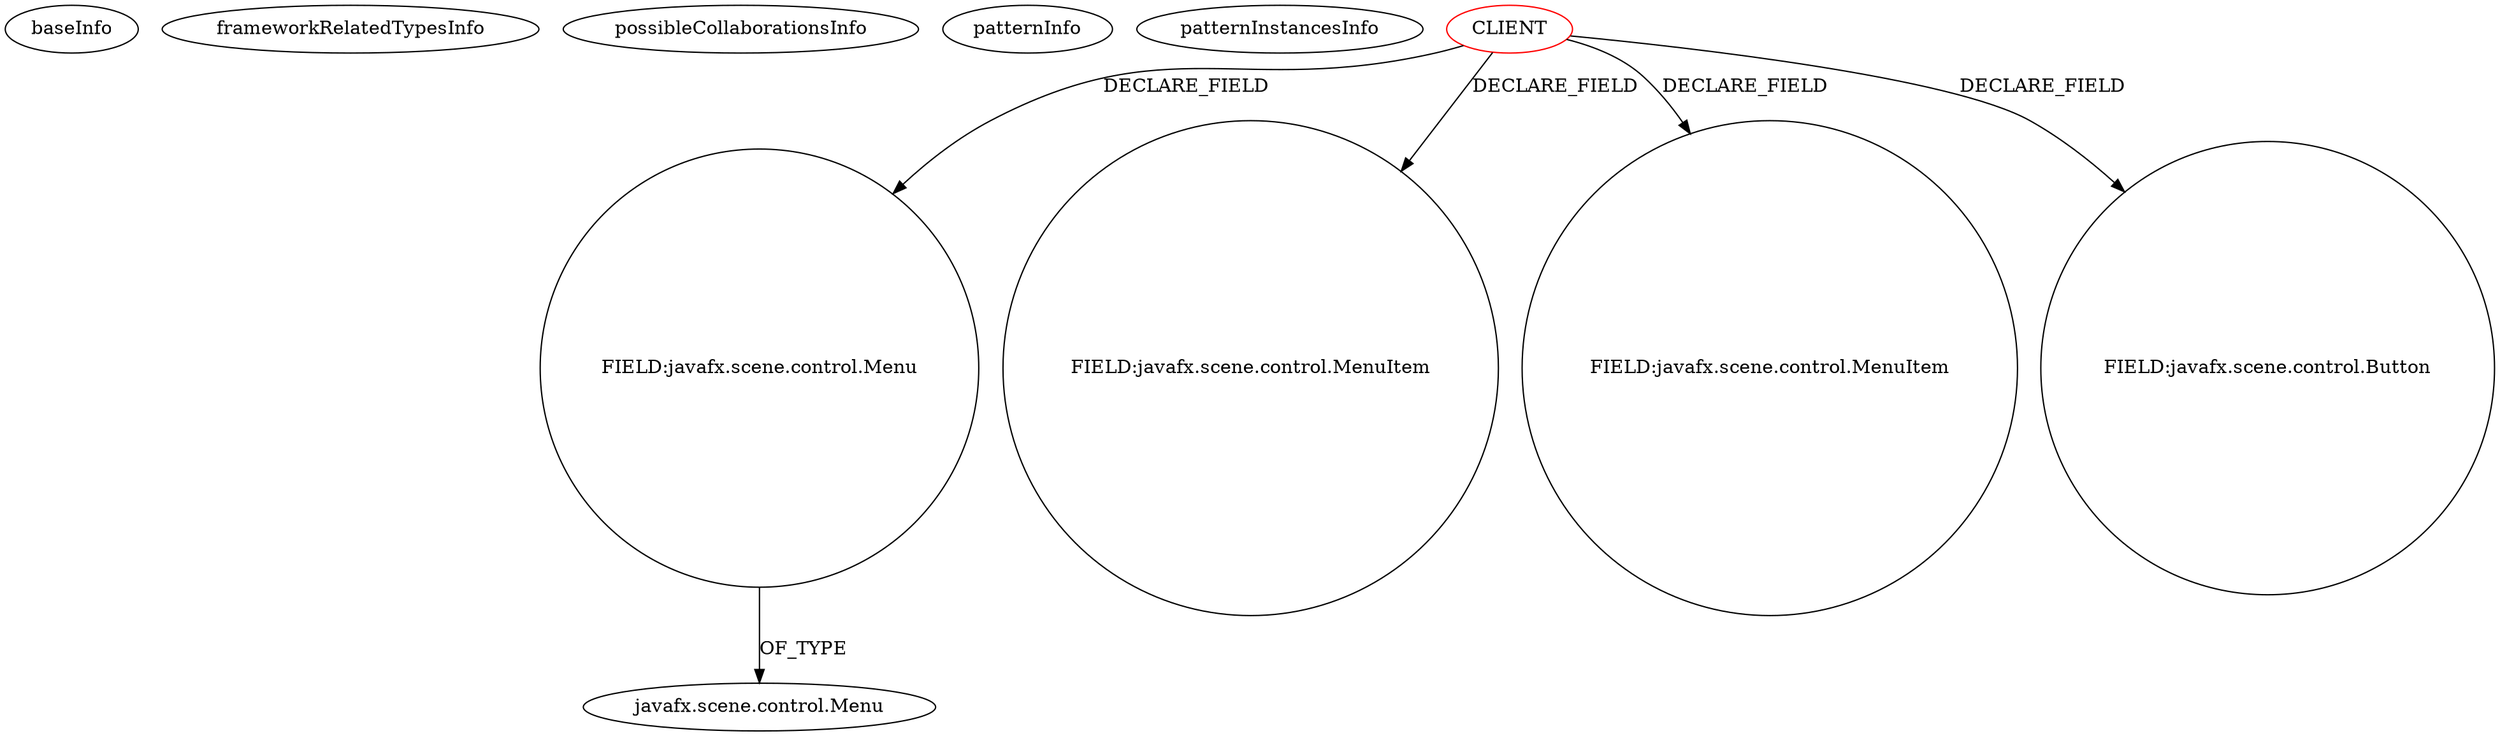 digraph {
baseInfo[graphId=2165,category="pattern",isAnonymous=false,possibleRelation=false]
frameworkRelatedTypesInfo[]
possibleCollaborationsInfo[]
patternInfo[frequency=4.0,patternRootClient=0]
patternInstancesInfo[0="zvakanaka-bitbit~/zvakanaka-bitbit/bitbit-master/src/bitbit/BitBit.java~BitBit~4923",1="tarchan-ClipFX~/tarchan-ClipFX/ClipFX-master/src/com/mac/tarchan/clipfx/ClipFXController.java~ClipFXController~4467",2="svadlamudi-GaussJordanElimination~/svadlamudi-GaussJordanElimination/GaussJordanElimination-master/src/gauss/jordan/elimination/MainController.java~MainController~4396",3="bjornbil-reservatie~/bjornbil-reservatie/reservatie-master/ReservatieKommaFinal/src/be/khleuven/bjornbillen/controller/MainController.java~MainController~2178"]
27[label="javafx.scene.control.Menu",vertexType="FRAMEWORK_CLASS_TYPE",isFrameworkType=false]
26[label="FIELD:javafx.scene.control.Menu",vertexType="FIELD_DECLARATION",isFrameworkType=false,shape=circle]
0[label="CLIENT",vertexType="ROOT_CLIENT_CLASS_DECLARATION",isFrameworkType=false,color=red]
16[label="FIELD:javafx.scene.control.MenuItem",vertexType="FIELD_DECLARATION",isFrameworkType=false,shape=circle]
40[label="FIELD:javafx.scene.control.MenuItem",vertexType="FIELD_DECLARATION",isFrameworkType=false,shape=circle]
48[label="FIELD:javafx.scene.control.Button",vertexType="FIELD_DECLARATION",isFrameworkType=false,shape=circle]
26->27[label="OF_TYPE"]
0->40[label="DECLARE_FIELD"]
0->48[label="DECLARE_FIELD"]
0->26[label="DECLARE_FIELD"]
0->16[label="DECLARE_FIELD"]
}
